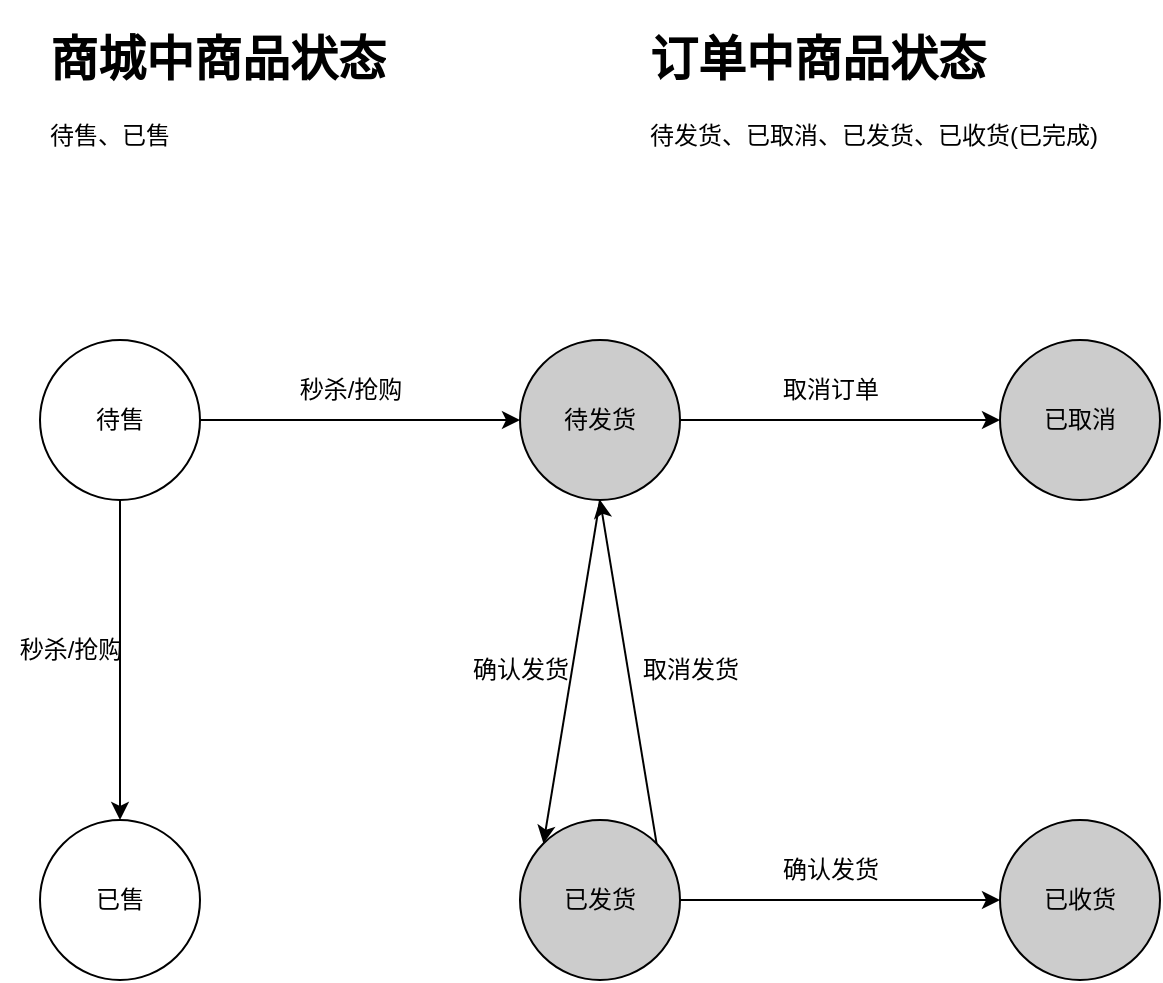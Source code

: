 <mxfile version="20.1.1" type="github">
  <diagram id="ignqKVuEJ_-YDk-l3djZ" name="Page-1">
    <mxGraphModel dx="1185" dy="662" grid="1" gridSize="10" guides="1" tooltips="1" connect="1" arrows="1" fold="1" page="1" pageScale="1" pageWidth="827" pageHeight="1169" math="0" shadow="0">
      <root>
        <mxCell id="0" />
        <mxCell id="1" parent="0" />
        <mxCell id="Z5SLOuipNdUwfTJCunS6-4" value="&lt;h1&gt;订单中商品状态&lt;/h1&gt;&lt;p&gt;待发货、已取消、已发货、已收货(已完成)&lt;/p&gt;" style="text;html=1;strokeColor=none;fillColor=none;spacing=5;spacingTop=-20;whiteSpace=wrap;overflow=hidden;rounded=0;" vertex="1" parent="1">
          <mxGeometry x="420" y="120" width="260" height="80" as="geometry" />
        </mxCell>
        <mxCell id="Z5SLOuipNdUwfTJCunS6-17" style="edgeStyle=none;rounded=0;orthogonalLoop=1;jettySize=auto;html=1;exitX=1;exitY=0.5;exitDx=0;exitDy=0;" edge="1" parent="1" source="Z5SLOuipNdUwfTJCunS6-5" target="Z5SLOuipNdUwfTJCunS6-6">
          <mxGeometry relative="1" as="geometry" />
        </mxCell>
        <mxCell id="Z5SLOuipNdUwfTJCunS6-22" style="rounded=0;orthogonalLoop=1;jettySize=auto;html=1;exitX=0.5;exitY=1;exitDx=0;exitDy=0;entryX=0;entryY=0;entryDx=0;entryDy=0;" edge="1" parent="1" source="Z5SLOuipNdUwfTJCunS6-5" target="Z5SLOuipNdUwfTJCunS6-7">
          <mxGeometry relative="1" as="geometry" />
        </mxCell>
        <mxCell id="Z5SLOuipNdUwfTJCunS6-5" value="待发货" style="ellipse;whiteSpace=wrap;html=1;aspect=fixed;fillColor=#CCCCCC;" vertex="1" parent="1">
          <mxGeometry x="360" y="280" width="80" height="80" as="geometry" />
        </mxCell>
        <mxCell id="Z5SLOuipNdUwfTJCunS6-6" value="已取消" style="ellipse;whiteSpace=wrap;html=1;aspect=fixed;fillColor=#CCCCCC;" vertex="1" parent="1">
          <mxGeometry x="600" y="280" width="80" height="80" as="geometry" />
        </mxCell>
        <mxCell id="Z5SLOuipNdUwfTJCunS6-23" style="edgeStyle=none;rounded=0;orthogonalLoop=1;jettySize=auto;html=1;exitX=1;exitY=0;exitDx=0;exitDy=0;entryX=0.5;entryY=1;entryDx=0;entryDy=0;" edge="1" parent="1" source="Z5SLOuipNdUwfTJCunS6-7" target="Z5SLOuipNdUwfTJCunS6-5">
          <mxGeometry relative="1" as="geometry" />
        </mxCell>
        <mxCell id="Z5SLOuipNdUwfTJCunS6-25" style="edgeStyle=none;rounded=0;orthogonalLoop=1;jettySize=auto;html=1;exitX=1;exitY=0.5;exitDx=0;exitDy=0;" edge="1" parent="1" source="Z5SLOuipNdUwfTJCunS6-7" target="Z5SLOuipNdUwfTJCunS6-8">
          <mxGeometry relative="1" as="geometry" />
        </mxCell>
        <mxCell id="Z5SLOuipNdUwfTJCunS6-7" value="已发货" style="ellipse;whiteSpace=wrap;html=1;aspect=fixed;fillColor=#CCCCCC;" vertex="1" parent="1">
          <mxGeometry x="360" y="520" width="80" height="80" as="geometry" />
        </mxCell>
        <mxCell id="Z5SLOuipNdUwfTJCunS6-8" value="已收货" style="ellipse;whiteSpace=wrap;html=1;aspect=fixed;fillColor=#CCCCCC;" vertex="1" parent="1">
          <mxGeometry x="600" y="520" width="80" height="80" as="geometry" />
        </mxCell>
        <mxCell id="Z5SLOuipNdUwfTJCunS6-12" style="edgeStyle=none;rounded=0;orthogonalLoop=1;jettySize=auto;html=1;exitX=1;exitY=0.5;exitDx=0;exitDy=0;entryX=0;entryY=0.5;entryDx=0;entryDy=0;" edge="1" parent="1" source="Z5SLOuipNdUwfTJCunS6-9" target="Z5SLOuipNdUwfTJCunS6-5">
          <mxGeometry relative="1" as="geometry" />
        </mxCell>
        <mxCell id="Z5SLOuipNdUwfTJCunS6-15" style="edgeStyle=none;rounded=0;orthogonalLoop=1;jettySize=auto;html=1;exitX=0.5;exitY=1;exitDx=0;exitDy=0;entryX=0.5;entryY=0;entryDx=0;entryDy=0;" edge="1" parent="1" source="Z5SLOuipNdUwfTJCunS6-9" target="Z5SLOuipNdUwfTJCunS6-14">
          <mxGeometry relative="1" as="geometry" />
        </mxCell>
        <mxCell id="Z5SLOuipNdUwfTJCunS6-9" value="待售" style="ellipse;whiteSpace=wrap;html=1;aspect=fixed;fillColor=#FFFFFF;" vertex="1" parent="1">
          <mxGeometry x="120" y="280" width="80" height="80" as="geometry" />
        </mxCell>
        <mxCell id="Z5SLOuipNdUwfTJCunS6-11" value="秒杀/抢购" style="text;html=1;align=center;verticalAlign=middle;resizable=0;points=[];autosize=1;strokeColor=none;fillColor=none;" vertex="1" parent="1">
          <mxGeometry x="240" y="290" width="70" height="30" as="geometry" />
        </mxCell>
        <mxCell id="Z5SLOuipNdUwfTJCunS6-13" value="&lt;h1&gt;商城中商品状态&lt;/h1&gt;&lt;p&gt;&lt;span style=&quot;text-align: center;&quot;&gt;待售、已售&lt;/span&gt;&lt;/p&gt;" style="text;html=1;strokeColor=none;fillColor=none;spacing=5;spacingTop=-20;whiteSpace=wrap;overflow=hidden;rounded=0;" vertex="1" parent="1">
          <mxGeometry x="120" y="120" width="180" height="80" as="geometry" />
        </mxCell>
        <mxCell id="Z5SLOuipNdUwfTJCunS6-14" value="已售" style="ellipse;whiteSpace=wrap;html=1;aspect=fixed;fillColor=#FFFFFF;" vertex="1" parent="1">
          <mxGeometry x="120" y="520" width="80" height="80" as="geometry" />
        </mxCell>
        <mxCell id="Z5SLOuipNdUwfTJCunS6-16" value="秒杀/抢购" style="text;html=1;align=center;verticalAlign=middle;resizable=0;points=[];autosize=1;strokeColor=none;fillColor=none;" vertex="1" parent="1">
          <mxGeometry x="100" y="420" width="70" height="30" as="geometry" />
        </mxCell>
        <mxCell id="Z5SLOuipNdUwfTJCunS6-18" value="取消订单" style="text;html=1;align=center;verticalAlign=middle;resizable=0;points=[];autosize=1;strokeColor=none;fillColor=none;" vertex="1" parent="1">
          <mxGeometry x="480" y="290" width="70" height="30" as="geometry" />
        </mxCell>
        <mxCell id="Z5SLOuipNdUwfTJCunS6-20" value="确认发货" style="text;html=1;align=center;verticalAlign=middle;resizable=0;points=[];autosize=1;strokeColor=none;fillColor=none;" vertex="1" parent="1">
          <mxGeometry x="325" y="430" width="70" height="30" as="geometry" />
        </mxCell>
        <mxCell id="Z5SLOuipNdUwfTJCunS6-24" value="取消发货" style="text;html=1;align=center;verticalAlign=middle;resizable=0;points=[];autosize=1;strokeColor=none;fillColor=none;" vertex="1" parent="1">
          <mxGeometry x="410" y="430" width="70" height="30" as="geometry" />
        </mxCell>
        <mxCell id="Z5SLOuipNdUwfTJCunS6-26" value="确认发货" style="text;html=1;align=center;verticalAlign=middle;resizable=0;points=[];autosize=1;strokeColor=none;fillColor=none;" vertex="1" parent="1">
          <mxGeometry x="480" y="530" width="70" height="30" as="geometry" />
        </mxCell>
      </root>
    </mxGraphModel>
  </diagram>
</mxfile>
